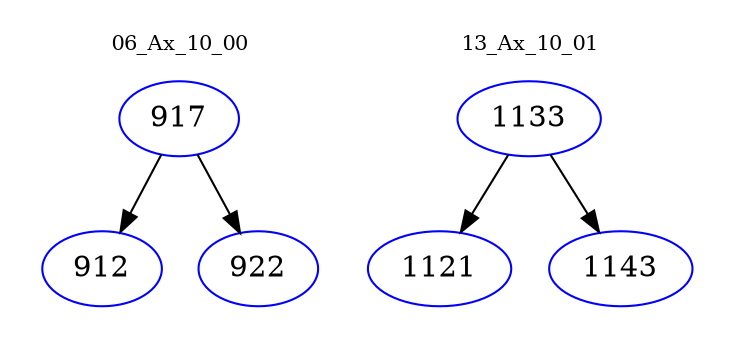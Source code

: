 digraph{
subgraph cluster_0 {
color = white
label = "06_Ax_10_00";
fontsize=10;
T0_917 [label="917", color="blue"]
T0_917 -> T0_912 [color="black"]
T0_912 [label="912", color="blue"]
T0_917 -> T0_922 [color="black"]
T0_922 [label="922", color="blue"]
}
subgraph cluster_1 {
color = white
label = "13_Ax_10_01";
fontsize=10;
T1_1133 [label="1133", color="blue"]
T1_1133 -> T1_1121 [color="black"]
T1_1121 [label="1121", color="blue"]
T1_1133 -> T1_1143 [color="black"]
T1_1143 [label="1143", color="blue"]
}
}
